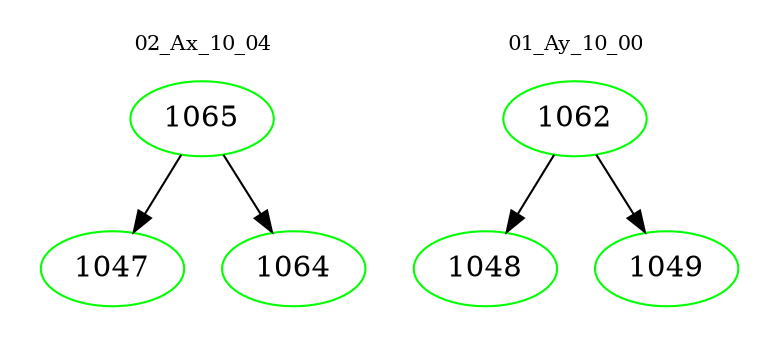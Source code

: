 digraph{
subgraph cluster_0 {
color = white
label = "02_Ax_10_04";
fontsize=10;
T0_1065 [label="1065", color="green"]
T0_1065 -> T0_1047 [color="black"]
T0_1047 [label="1047", color="green"]
T0_1065 -> T0_1064 [color="black"]
T0_1064 [label="1064", color="green"]
}
subgraph cluster_1 {
color = white
label = "01_Ay_10_00";
fontsize=10;
T1_1062 [label="1062", color="green"]
T1_1062 -> T1_1048 [color="black"]
T1_1048 [label="1048", color="green"]
T1_1062 -> T1_1049 [color="black"]
T1_1049 [label="1049", color="green"]
}
}

